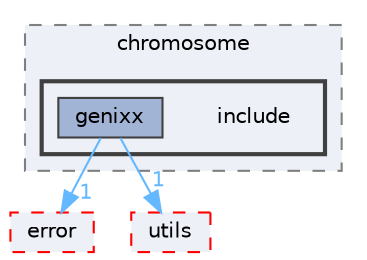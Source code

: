 digraph "lib/chromosome/include"
{
 // LATEX_PDF_SIZE
  bgcolor="transparent";
  edge [fontname=Helvetica,fontsize=10,labelfontname=Helvetica,labelfontsize=10];
  node [fontname=Helvetica,fontsize=10,shape=box,height=0.2,width=0.4];
  compound=true
  subgraph clusterdir_28bd77c38ae26718d4d5cff1fc81c55c {
    graph [ bgcolor="#edf0f7", pencolor="grey50", label="chromosome", fontname=Helvetica,fontsize=10 style="filled,dashed", URL="dir_28bd77c38ae26718d4d5cff1fc81c55c.html",tooltip=""]
  subgraph clusterdir_6132c2b8ce89e889f0009b5c64738073 {
    graph [ bgcolor="#edf0f7", pencolor="grey25", label="", fontname=Helvetica,fontsize=10 style="filled,bold", URL="dir_6132c2b8ce89e889f0009b5c64738073.html",tooltip=""]
    dir_6132c2b8ce89e889f0009b5c64738073 [shape=plaintext, label="include"];
  dir_382c80f428658ff81296d5db2149fd9a [label="genixx", fillcolor="#a2b4d6", color="grey25", style="filled", URL="dir_382c80f428658ff81296d5db2149fd9a.html",tooltip=""];
  }
  }
  dir_10d26e58304c18eadb892a0e1b7b93de [label="error", fillcolor="#edf0f7", color="red", style="filled,dashed", URL="dir_10d26e58304c18eadb892a0e1b7b93de.html",tooltip=""];
  dir_4ce02b87227cef1244bdd1fa3b12a08b [label="utils", fillcolor="#edf0f7", color="red", style="filled,dashed", URL="dir_4ce02b87227cef1244bdd1fa3b12a08b.html",tooltip=""];
  dir_382c80f428658ff81296d5db2149fd9a->dir_10d26e58304c18eadb892a0e1b7b93de [headlabel="1", labeldistance=1.5 headhref="dir_000004_000002.html" color="steelblue1" fontcolor="steelblue1"];
  dir_382c80f428658ff81296d5db2149fd9a->dir_4ce02b87227cef1244bdd1fa3b12a08b [headlabel="1", labeldistance=1.5 headhref="dir_000004_000016.html" color="steelblue1" fontcolor="steelblue1"];
}
